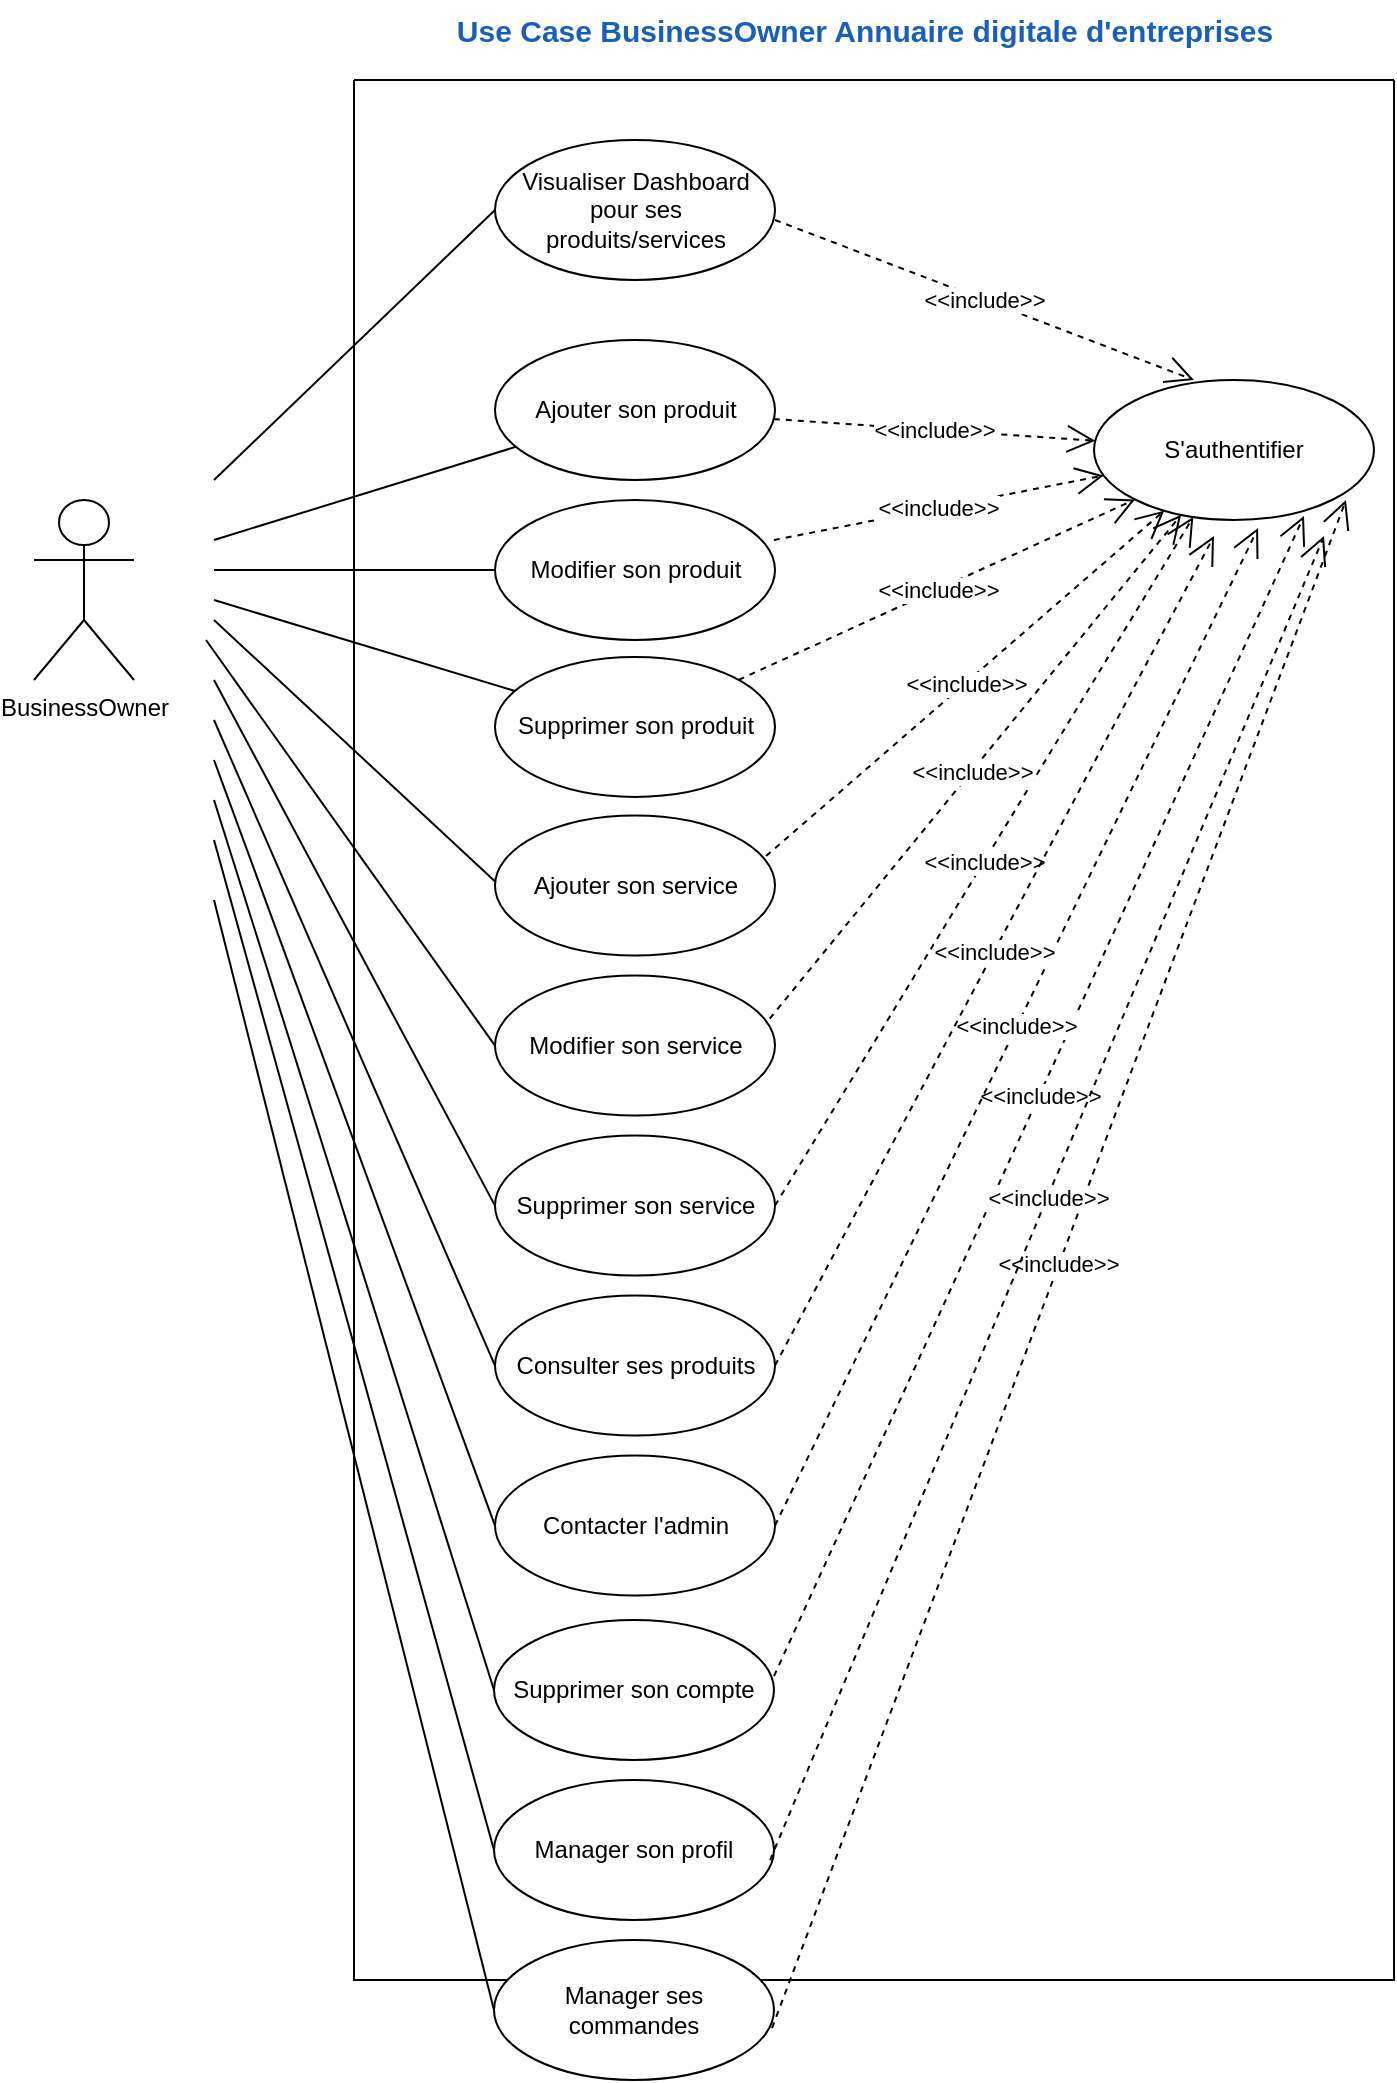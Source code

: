 <mxfile version="24.7.7">
  <diagram name="Page-1" id="Rq4Vgw_5d9vgPGQWiq_x">
    <mxGraphModel dx="866" dy="1562" grid="1" gridSize="10" guides="1" tooltips="1" connect="1" arrows="1" fold="1" page="1" pageScale="1" pageWidth="850" pageHeight="1100" math="0" shadow="0">
      <root>
        <mxCell id="0" />
        <mxCell id="1" parent="0" />
        <mxCell id="fkFMP3JX3WEj0m_sH6AM-30" value="" style="swimlane;startSize=0;" parent="1" vertex="1">
          <mxGeometry x="190" width="520" height="950" as="geometry">
            <mxRectangle x="190" width="50" height="40" as="alternateBounds" />
          </mxGeometry>
        </mxCell>
        <mxCell id="fkFMP3JX3WEj0m_sH6AM-28" value="BusinessOwner" style="shape=umlActor;verticalLabelPosition=bottom;verticalAlign=top;html=1;outlineConnect=0;" parent="fkFMP3JX3WEj0m_sH6AM-30" vertex="1">
          <mxGeometry x="-160" y="210" width="50" height="90" as="geometry" />
        </mxCell>
        <mxCell id="fkFMP3JX3WEj0m_sH6AM-31" value="S&#39;authentifier" style="ellipse;whiteSpace=wrap;html=1;" parent="fkFMP3JX3WEj0m_sH6AM-30" vertex="1">
          <mxGeometry x="370" y="150" width="140" height="70" as="geometry" />
        </mxCell>
        <mxCell id="fkFMP3JX3WEj0m_sH6AM-32" value="&amp;lt;&amp;lt;include&amp;gt;&amp;gt;" style="endArrow=open;endSize=12;dashed=1;html=1;rounded=0;exitX=1;exitY=0.5;exitDx=0;exitDy=0;" parent="fkFMP3JX3WEj0m_sH6AM-30" source="fkFMP3JX3WEj0m_sH6AM-41" target="fkFMP3JX3WEj0m_sH6AM-31" edge="1">
          <mxGeometry width="160" relative="1" as="geometry">
            <mxPoint x="235" y="81.89" as="sourcePoint" />
            <mxPoint x="454.578" y="188.113" as="targetPoint" />
          </mxGeometry>
        </mxCell>
        <mxCell id="fkFMP3JX3WEj0m_sH6AM-33" value="&amp;lt;&amp;lt;include&amp;gt;&amp;gt;" style="endArrow=open;endSize=12;dashed=1;html=1;rounded=0;exitX=0.954;exitY=0.374;exitDx=0;exitDy=0;exitPerimeter=0;" parent="fkFMP3JX3WEj0m_sH6AM-30" source="fkFMP3JX3WEj0m_sH6AM-40" target="fkFMP3JX3WEj0m_sH6AM-31" edge="1">
          <mxGeometry width="160" relative="1" as="geometry">
            <mxPoint x="170" y="143.5" as="sourcePoint" />
            <mxPoint x="390" y="250" as="targetPoint" />
          </mxGeometry>
        </mxCell>
        <mxCell id="fkFMP3JX3WEj0m_sH6AM-34" value="&amp;lt;&amp;lt;include&amp;gt;&amp;gt;" style="endArrow=open;endSize=12;dashed=1;html=1;rounded=0;exitX=0.968;exitY=0.289;exitDx=0;exitDy=0;exitPerimeter=0;" parent="fkFMP3JX3WEj0m_sH6AM-30" source="fkFMP3JX3WEj0m_sH6AM-39" target="fkFMP3JX3WEj0m_sH6AM-31" edge="1">
          <mxGeometry width="160" relative="1" as="geometry">
            <mxPoint x="190" y="360" as="sourcePoint" />
            <mxPoint x="390" y="476.5" as="targetPoint" />
          </mxGeometry>
        </mxCell>
        <mxCell id="fkFMP3JX3WEj0m_sH6AM-35" value="Ajouter son produit" style="ellipse;whiteSpace=wrap;html=1;" parent="fkFMP3JX3WEj0m_sH6AM-30" vertex="1">
          <mxGeometry x="70.5" y="130" width="140" height="70" as="geometry" />
        </mxCell>
        <mxCell id="fkFMP3JX3WEj0m_sH6AM-36" value="Modifier son produit" style="ellipse;whiteSpace=wrap;html=1;" parent="fkFMP3JX3WEj0m_sH6AM-30" vertex="1">
          <mxGeometry x="70.5" y="210" width="140" height="70" as="geometry" />
        </mxCell>
        <mxCell id="fkFMP3JX3WEj0m_sH6AM-38" value="&lt;div&gt;Supprimer son produit&lt;/div&gt;" style="ellipse;whiteSpace=wrap;html=1;" parent="fkFMP3JX3WEj0m_sH6AM-30" vertex="1">
          <mxGeometry x="70.5" y="288.45" width="140" height="70" as="geometry" />
        </mxCell>
        <mxCell id="fkFMP3JX3WEj0m_sH6AM-39" value="Ajouter&amp;nbsp;son service" style="ellipse;whiteSpace=wrap;html=1;" parent="fkFMP3JX3WEj0m_sH6AM-30" vertex="1">
          <mxGeometry x="70.5" y="367.8" width="140" height="70" as="geometry" />
        </mxCell>
        <mxCell id="fkFMP3JX3WEj0m_sH6AM-40" value="Modifier son service" style="ellipse;whiteSpace=wrap;html=1;" parent="fkFMP3JX3WEj0m_sH6AM-30" vertex="1">
          <mxGeometry x="70.5" y="447.8" width="140" height="70" as="geometry" />
        </mxCell>
        <mxCell id="fkFMP3JX3WEj0m_sH6AM-41" value="Supprimer son service" style="ellipse;whiteSpace=wrap;html=1;" parent="fkFMP3JX3WEj0m_sH6AM-30" vertex="1">
          <mxGeometry x="70.5" y="527.8" width="140" height="70" as="geometry" />
        </mxCell>
        <mxCell id="fkFMP3JX3WEj0m_sH6AM-42" value="Consulter ses produits" style="ellipse;whiteSpace=wrap;html=1;" parent="fkFMP3JX3WEj0m_sH6AM-30" vertex="1">
          <mxGeometry x="70.5" y="607.8" width="140" height="70" as="geometry" />
        </mxCell>
        <mxCell id="fkFMP3JX3WEj0m_sH6AM-43" value="Contacter l&#39;admin" style="ellipse;whiteSpace=wrap;html=1;" parent="fkFMP3JX3WEj0m_sH6AM-30" vertex="1">
          <mxGeometry x="70.5" y="687.8" width="140" height="70" as="geometry" />
        </mxCell>
        <mxCell id="fkFMP3JX3WEj0m_sH6AM-44" value="" style="endArrow=none;html=1;rounded=0;entryX=0;entryY=0.5;entryDx=0;entryDy=0;" parent="fkFMP3JX3WEj0m_sH6AM-30" edge="1">
          <mxGeometry relative="1" as="geometry">
            <mxPoint x="-70" y="320" as="sourcePoint" />
            <mxPoint x="70.5" y="642.8" as="targetPoint" />
          </mxGeometry>
        </mxCell>
        <mxCell id="fkFMP3JX3WEj0m_sH6AM-45" value="" style="endArrow=none;html=1;rounded=0;entryX=0;entryY=0.5;entryDx=0;entryDy=0;" parent="fkFMP3JX3WEj0m_sH6AM-30" edge="1">
          <mxGeometry relative="1" as="geometry">
            <mxPoint x="-70" y="340" as="sourcePoint" />
            <mxPoint x="70.5" y="722.8" as="targetPoint" />
          </mxGeometry>
        </mxCell>
        <mxCell id="fkFMP3JX3WEj0m_sH6AM-46" value="" style="endArrow=none;html=1;rounded=0;entryX=0;entryY=0.5;entryDx=0;entryDy=0;" parent="fkFMP3JX3WEj0m_sH6AM-30" edge="1">
          <mxGeometry relative="1" as="geometry">
            <mxPoint x="-74" y="280" as="sourcePoint" />
            <mxPoint x="70.5" y="482.8" as="targetPoint" />
          </mxGeometry>
        </mxCell>
        <mxCell id="fkFMP3JX3WEj0m_sH6AM-47" value="" style="endArrow=none;html=1;rounded=0;entryX=0;entryY=0.5;entryDx=0;entryDy=0;" parent="fkFMP3JX3WEj0m_sH6AM-30" edge="1">
          <mxGeometry relative="1" as="geometry">
            <mxPoint x="-70" y="300" as="sourcePoint" />
            <mxPoint x="70.5" y="562.8" as="targetPoint" />
          </mxGeometry>
        </mxCell>
        <mxCell id="fkFMP3JX3WEj0m_sH6AM-48" value="" style="endArrow=none;html=1;rounded=0;" parent="fkFMP3JX3WEj0m_sH6AM-30" edge="1">
          <mxGeometry relative="1" as="geometry">
            <mxPoint x="-70" y="270" as="sourcePoint" />
            <mxPoint x="70.693" y="400.853" as="targetPoint" />
          </mxGeometry>
        </mxCell>
        <mxCell id="fkFMP3JX3WEj0m_sH6AM-49" value="" style="endArrow=none;html=1;rounded=0;" parent="fkFMP3JX3WEj0m_sH6AM-30" target="fkFMP3JX3WEj0m_sH6AM-38" edge="1">
          <mxGeometry relative="1" as="geometry">
            <mxPoint x="-70" y="260" as="sourcePoint" />
            <mxPoint x="78.819" y="339.999" as="targetPoint" />
          </mxGeometry>
        </mxCell>
        <mxCell id="fkFMP3JX3WEj0m_sH6AM-54" value="Supprimer&amp;nbsp;son compte" style="ellipse;whiteSpace=wrap;html=1;" parent="fkFMP3JX3WEj0m_sH6AM-30" vertex="1">
          <mxGeometry x="70" y="770" width="140" height="70" as="geometry" />
        </mxCell>
        <mxCell id="fkFMP3JX3WEj0m_sH6AM-55" value="&amp;lt;&amp;lt;include&amp;gt;&amp;gt;" style="endArrow=open;endSize=12;dashed=1;html=1;rounded=0;exitX=1;exitY=0.4;exitDx=0;exitDy=0;exitPerimeter=0;entryX=0.75;entryY=0.971;entryDx=0;entryDy=0;entryPerimeter=0;" parent="fkFMP3JX3WEj0m_sH6AM-30" source="fkFMP3JX3WEj0m_sH6AM-54" target="fkFMP3JX3WEj0m_sH6AM-31" edge="1">
          <mxGeometry width="160" relative="1" as="geometry">
            <mxPoint x="170" y="532" as="sourcePoint" />
            <mxPoint x="470" y="230" as="targetPoint" />
          </mxGeometry>
        </mxCell>
        <mxCell id="fkFMP3JX3WEj0m_sH6AM-63" value="&amp;lt;&amp;lt;include&amp;gt;&amp;gt;" style="endArrow=open;endSize=12;dashed=1;html=1;rounded=0;entryX=0;entryY=1;entryDx=0;entryDy=0;" parent="fkFMP3JX3WEj0m_sH6AM-30" source="fkFMP3JX3WEj0m_sH6AM-38" target="fkFMP3JX3WEj0m_sH6AM-31" edge="1">
          <mxGeometry width="160" relative="1" as="geometry">
            <mxPoint x="216" y="398" as="sourcePoint" />
            <mxPoint x="415" y="225" as="targetPoint" />
          </mxGeometry>
        </mxCell>
        <mxCell id="fkFMP3JX3WEj0m_sH6AM-88" value="&amp;lt;&amp;lt;include&amp;gt;&amp;gt;" style="endArrow=open;endSize=12;dashed=1;html=1;rounded=0;exitX=0.996;exitY=0.286;exitDx=0;exitDy=0;exitPerimeter=0;" parent="fkFMP3JX3WEj0m_sH6AM-30" source="fkFMP3JX3WEj0m_sH6AM-36" target="fkFMP3JX3WEj0m_sH6AM-31" edge="1">
          <mxGeometry width="160" relative="1" as="geometry">
            <mxPoint x="220" y="230" as="sourcePoint" />
            <mxPoint x="389" y="150" as="targetPoint" />
          </mxGeometry>
        </mxCell>
        <mxCell id="fkFMP3JX3WEj0m_sH6AM-115" value="&amp;lt;&amp;lt;include&amp;gt;&amp;gt;" style="endArrow=open;endSize=12;dashed=1;html=1;rounded=0;" parent="fkFMP3JX3WEj0m_sH6AM-30" source="fkFMP3JX3WEj0m_sH6AM-35" target="fkFMP3JX3WEj0m_sH6AM-31" edge="1">
          <mxGeometry width="160" relative="1" as="geometry">
            <mxPoint x="250" y="182" as="sourcePoint" />
            <mxPoint x="415" y="150" as="targetPoint" />
          </mxGeometry>
        </mxCell>
        <mxCell id="PQB2T6UrnItoZjkJQsqc-3" value="&amp;lt;&amp;lt;include&amp;gt;&amp;gt;" style="endArrow=open;endSize=12;dashed=1;html=1;rounded=0;exitX=1;exitY=0.5;exitDx=0;exitDy=0;entryX=0.586;entryY=1.057;entryDx=0;entryDy=0;entryPerimeter=0;" parent="fkFMP3JX3WEj0m_sH6AM-30" source="fkFMP3JX3WEj0m_sH6AM-43" target="fkFMP3JX3WEj0m_sH6AM-31" edge="1">
          <mxGeometry width="160" relative="1" as="geometry">
            <mxPoint x="220" y="808" as="sourcePoint" />
            <mxPoint x="470" y="227" as="targetPoint" />
          </mxGeometry>
        </mxCell>
        <mxCell id="fkFMP3JX3WEj0m_sH6AM-53" value="" style="endArrow=none;html=1;rounded=0;entryX=0;entryY=0.5;entryDx=0;entryDy=0;" parent="fkFMP3JX3WEj0m_sH6AM-30" target="fkFMP3JX3WEj0m_sH6AM-54" edge="1">
          <mxGeometry relative="1" as="geometry">
            <mxPoint x="-70" y="360" as="sourcePoint" />
            <mxPoint x="70.5" y="811.55" as="targetPoint" />
          </mxGeometry>
        </mxCell>
        <mxCell id="fkFMP3JX3WEj0m_sH6AM-56" value="" style="endArrow=none;html=1;rounded=0;" parent="fkFMP3JX3WEj0m_sH6AM-30" target="fkFMP3JX3WEj0m_sH6AM-35" edge="1">
          <mxGeometry relative="1" as="geometry">
            <mxPoint x="-70" y="230" as="sourcePoint" />
            <mxPoint x="98" y="118" as="targetPoint" />
          </mxGeometry>
        </mxCell>
        <mxCell id="fkFMP3JX3WEj0m_sH6AM-57" value="" style="endArrow=none;html=1;rounded=0;" parent="fkFMP3JX3WEj0m_sH6AM-30" target="fkFMP3JX3WEj0m_sH6AM-36" edge="1">
          <mxGeometry relative="1" as="geometry">
            <mxPoint x="-70" y="245" as="sourcePoint" />
            <mxPoint x="88" y="191" as="targetPoint" />
          </mxGeometry>
        </mxCell>
        <mxCell id="fkFMP3JX3WEj0m_sH6AM-58" value="&amp;lt;&amp;lt;include&amp;gt;&amp;gt;" style="endArrow=open;endSize=12;dashed=1;html=1;rounded=0;exitX=1;exitY=0.5;exitDx=0;exitDy=0;" parent="fkFMP3JX3WEj0m_sH6AM-30" source="fkFMP3JX3WEj0m_sH6AM-42" edge="1">
          <mxGeometry width="160" relative="1" as="geometry">
            <mxPoint x="221" y="573" as="sourcePoint" />
            <mxPoint x="430" y="228" as="targetPoint" />
          </mxGeometry>
        </mxCell>
        <mxCell id="fkFMP3JX3WEj0m_sH6AM-60" value="Manager son profil" style="ellipse;whiteSpace=wrap;html=1;" parent="fkFMP3JX3WEj0m_sH6AM-30" vertex="1">
          <mxGeometry x="70" y="850" width="140" height="70" as="geometry" />
        </mxCell>
        <mxCell id="fkFMP3JX3WEj0m_sH6AM-62" value="" style="endArrow=none;html=1;rounded=0;entryX=0;entryY=0.5;entryDx=0;entryDy=0;" parent="fkFMP3JX3WEj0m_sH6AM-30" target="fkFMP3JX3WEj0m_sH6AM-60" edge="1">
          <mxGeometry relative="1" as="geometry">
            <mxPoint x="-70" y="380" as="sourcePoint" />
            <mxPoint x="80" y="815" as="targetPoint" />
          </mxGeometry>
        </mxCell>
        <mxCell id="PQB2T6UrnItoZjkJQsqc-1" value="Manager ses commandes" style="ellipse;whiteSpace=wrap;html=1;" parent="fkFMP3JX3WEj0m_sH6AM-30" vertex="1">
          <mxGeometry x="70" y="930" width="140" height="70" as="geometry" />
        </mxCell>
        <mxCell id="PQB2T6UrnItoZjkJQsqc-2" value="&amp;lt;&amp;lt;include&amp;gt;&amp;gt;" style="endArrow=open;endSize=12;dashed=1;html=1;rounded=0;exitX=0.993;exitY=0.629;exitDx=0;exitDy=0;exitPerimeter=0;entryX=0.9;entryY=0.857;entryDx=0;entryDy=0;entryPerimeter=0;" parent="fkFMP3JX3WEj0m_sH6AM-30" source="PQB2T6UrnItoZjkJQsqc-1" target="fkFMP3JX3WEj0m_sH6AM-31" edge="1">
          <mxGeometry width="160" relative="1" as="geometry">
            <mxPoint x="220" y="808" as="sourcePoint" />
            <mxPoint x="470" y="227" as="targetPoint" />
          </mxGeometry>
        </mxCell>
        <mxCell id="PQB2T6UrnItoZjkJQsqc-5" value="&amp;lt;&amp;lt;include&amp;gt;&amp;gt;" style="endArrow=open;endSize=12;dashed=1;html=1;rounded=0;exitX=0.986;exitY=0.572;exitDx=0;exitDy=0;exitPerimeter=0;entryX=0.75;entryY=0.971;entryDx=0;entryDy=0;entryPerimeter=0;" parent="fkFMP3JX3WEj0m_sH6AM-30" source="fkFMP3JX3WEj0m_sH6AM-60" edge="1">
          <mxGeometry width="160" relative="1" as="geometry">
            <mxPoint x="220" y="808" as="sourcePoint" />
            <mxPoint x="485" y="228" as="targetPoint" />
          </mxGeometry>
        </mxCell>
        <mxCell id="PQB2T6UrnItoZjkJQsqc-6" value="" style="endArrow=none;html=1;rounded=0;entryX=0;entryY=0.5;entryDx=0;entryDy=0;" parent="fkFMP3JX3WEj0m_sH6AM-30" target="PQB2T6UrnItoZjkJQsqc-1" edge="1">
          <mxGeometry relative="1" as="geometry">
            <mxPoint x="-70" y="410" as="sourcePoint" />
            <mxPoint x="70" y="975" as="targetPoint" />
          </mxGeometry>
        </mxCell>
        <mxCell id="-5SM4cea8TO8nDbN8u2m-2" value="Visualiser Dashboard pour ses produits/services" style="ellipse;whiteSpace=wrap;html=1;" vertex="1" parent="fkFMP3JX3WEj0m_sH6AM-30">
          <mxGeometry x="70.5" y="30" width="140" height="70" as="geometry" />
        </mxCell>
        <mxCell id="-5SM4cea8TO8nDbN8u2m-3" value="" style="endArrow=none;html=1;rounded=0;entryX=0;entryY=0.5;entryDx=0;entryDy=0;" edge="1" parent="fkFMP3JX3WEj0m_sH6AM-30" target="-5SM4cea8TO8nDbN8u2m-2">
          <mxGeometry relative="1" as="geometry">
            <mxPoint x="-70" y="200" as="sourcePoint" />
            <mxPoint x="81" y="153" as="targetPoint" />
          </mxGeometry>
        </mxCell>
        <mxCell id="-5SM4cea8TO8nDbN8u2m-4" value="&amp;lt;&amp;lt;include&amp;gt;&amp;gt;" style="endArrow=open;endSize=12;dashed=1;html=1;rounded=0;entryX=0.357;entryY=0;entryDx=0;entryDy=0;entryPerimeter=0;" edge="1" parent="fkFMP3JX3WEj0m_sH6AM-30" target="fkFMP3JX3WEj0m_sH6AM-31">
          <mxGeometry width="160" relative="1" as="geometry">
            <mxPoint x="210.5" y="70" as="sourcePoint" />
            <mxPoint x="371.5" y="80" as="targetPoint" />
          </mxGeometry>
        </mxCell>
        <mxCell id="fkFMP3JX3WEj0m_sH6AM-51" value="&lt;b&gt;&lt;font style=&quot;font-size: 15px;&quot; color=&quot;#1a5fb4&quot;&gt;Use Case BusinessOwner Annuaire digitale d&#39;entreprises&lt;/font&gt;&lt;/b&gt;" style="text;html=1;align=center;verticalAlign=middle;resizable=0;points=[];autosize=1;strokeColor=none;fillColor=none;" parent="1" vertex="1">
          <mxGeometry x="230" y="-40" width="430" height="30" as="geometry" />
        </mxCell>
      </root>
    </mxGraphModel>
  </diagram>
</mxfile>
